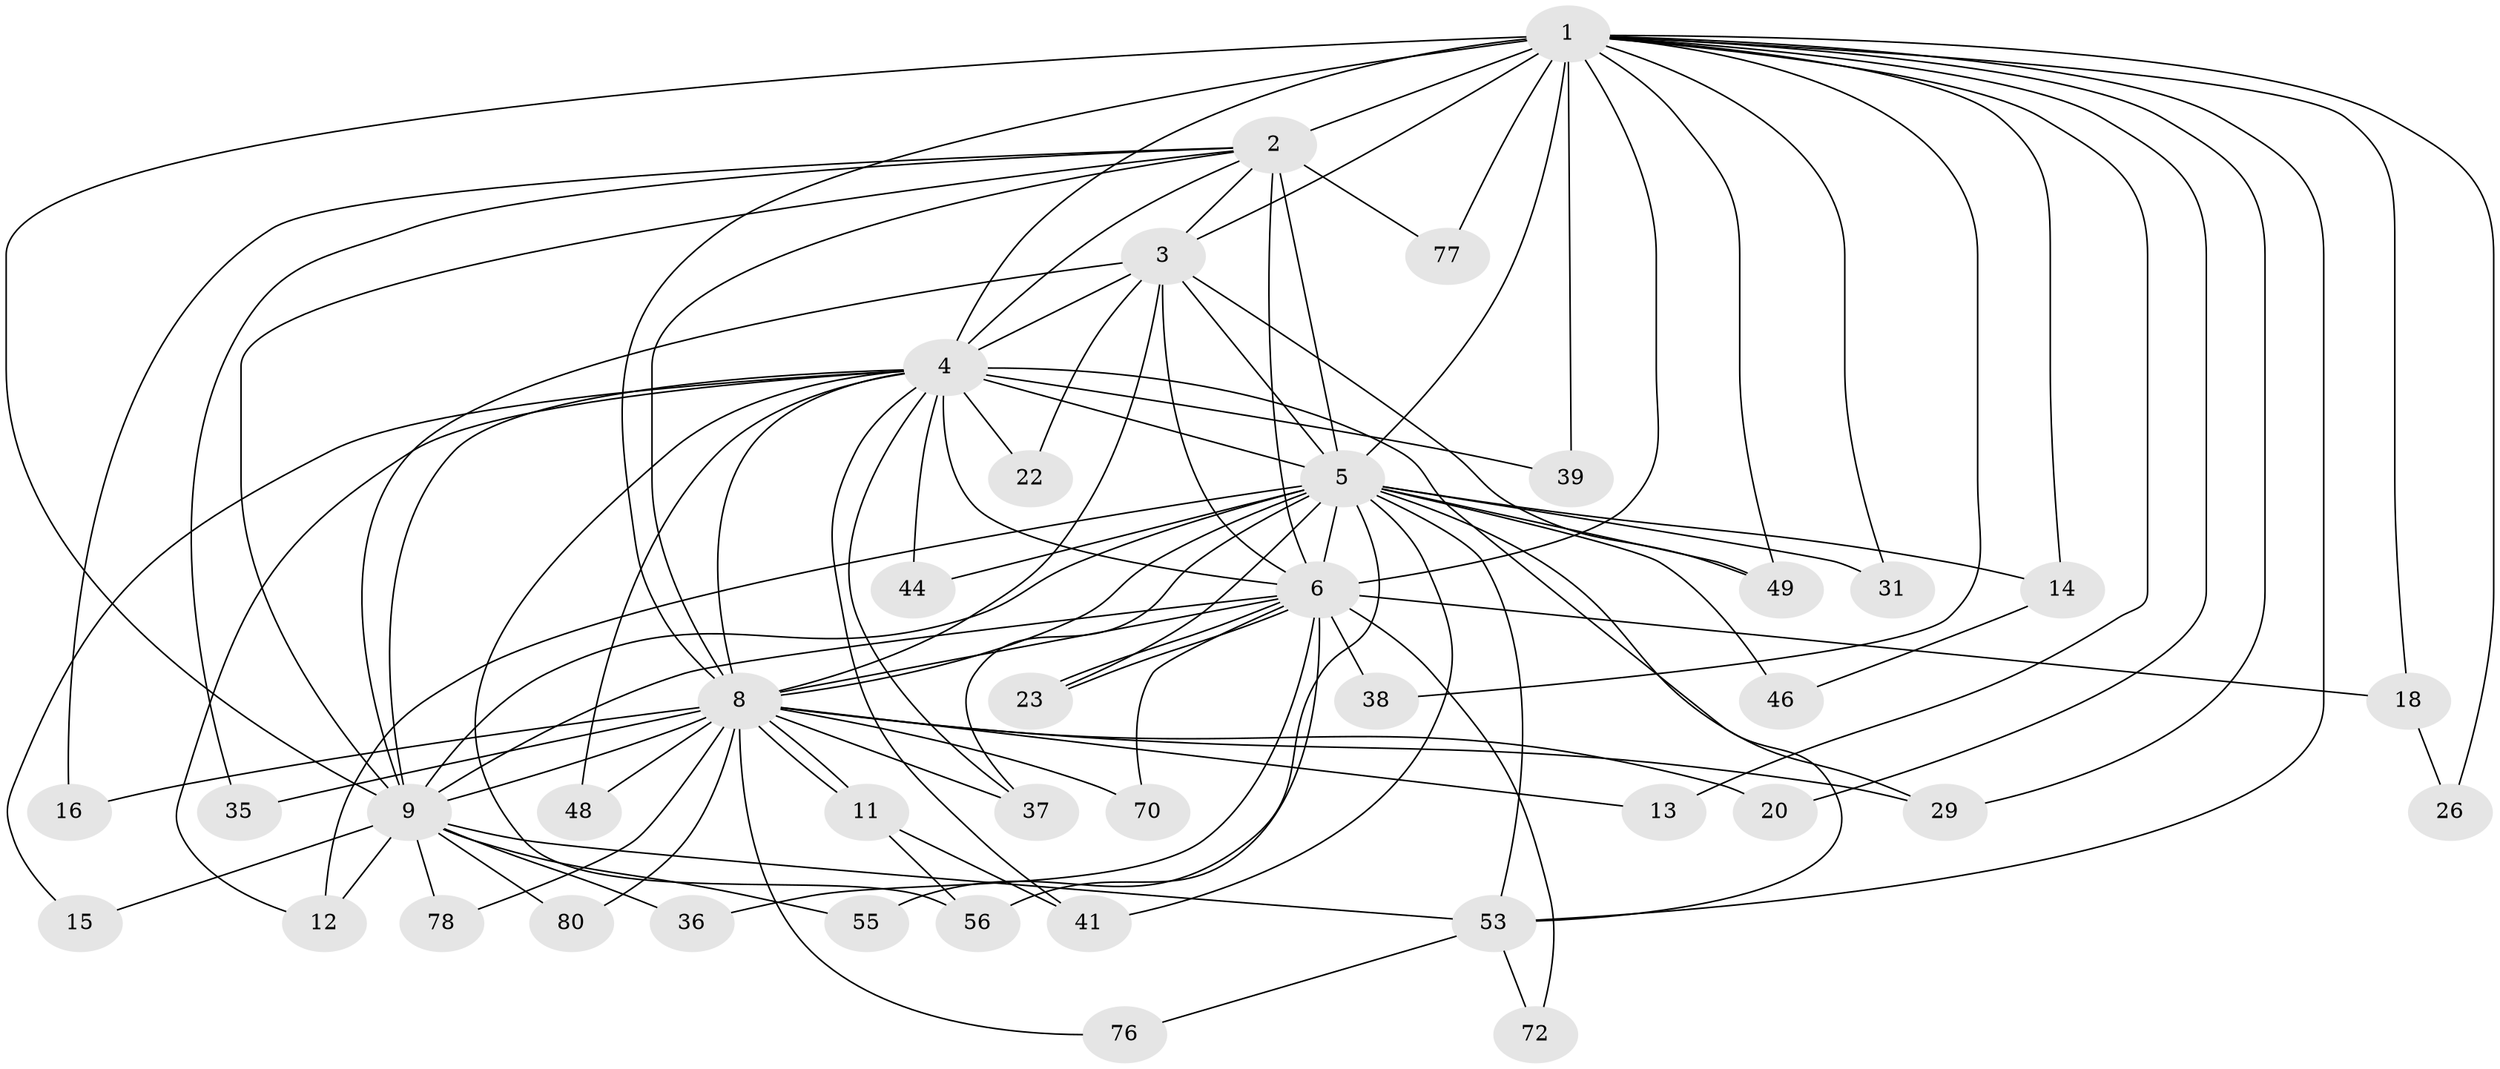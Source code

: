 // original degree distribution, {28: 0.0125, 15: 0.0125, 11: 0.025, 23: 0.0125, 21: 0.0125, 17: 0.0125, 27: 0.0125, 20: 0.0125, 22: 0.0125, 4: 0.1, 3: 0.2, 2: 0.5625, 5: 0.0125}
// Generated by graph-tools (version 1.1) at 2025/14/03/09/25 04:14:17]
// undirected, 40 vertices, 101 edges
graph export_dot {
graph [start="1"]
  node [color=gray90,style=filled];
  1 [super="+59+42"];
  2 [super="+19"];
  3;
  4 [super="+51+45"];
  5 [super="+61+7+17"];
  6;
  8 [super="+47"];
  9 [super="+28+32"];
  11;
  12 [super="+30"];
  13;
  14 [super="+21"];
  15;
  16 [super="+34"];
  18;
  20;
  22;
  23 [super="+50"];
  26;
  29 [super="+58"];
  31;
  35 [super="+73"];
  36;
  37 [super="+57"];
  38;
  39;
  41 [super="+63"];
  44;
  46;
  48;
  49;
  53 [super="+62"];
  55;
  56 [super="+68"];
  70;
  72;
  76;
  77;
  78;
  80;
  1 -- 2 [weight=2];
  1 -- 3;
  1 -- 4;
  1 -- 5 [weight=8];
  1 -- 6 [weight=3];
  1 -- 8;
  1 -- 9;
  1 -- 13;
  1 -- 14 [weight=2];
  1 -- 18;
  1 -- 20;
  1 -- 26;
  1 -- 29;
  1 -- 31;
  1 -- 38;
  1 -- 39;
  1 -- 49;
  1 -- 53;
  1 -- 77;
  2 -- 3;
  2 -- 4;
  2 -- 5 [weight=6];
  2 -- 6;
  2 -- 8 [weight=2];
  2 -- 9 [weight=2];
  2 -- 16;
  2 -- 35;
  2 -- 77;
  3 -- 4;
  3 -- 5 [weight=3];
  3 -- 6;
  3 -- 8;
  3 -- 9;
  3 -- 22;
  3 -- 49;
  4 -- 5 [weight=4];
  4 -- 6;
  4 -- 8 [weight=2];
  4 -- 9 [weight=2];
  4 -- 12;
  4 -- 15;
  4 -- 22;
  4 -- 39;
  4 -- 41;
  4 -- 44;
  4 -- 48;
  4 -- 56;
  4 -- 53 [weight=2];
  4 -- 37;
  5 -- 6 [weight=4];
  5 -- 8 [weight=4];
  5 -- 9 [weight=5];
  5 -- 12;
  5 -- 14;
  5 -- 23;
  5 -- 29 [weight=2];
  5 -- 31 [weight=2];
  5 -- 37;
  5 -- 41;
  5 -- 46 [weight=2];
  5 -- 49;
  5 -- 53 [weight=2];
  5 -- 55;
  5 -- 44;
  6 -- 8;
  6 -- 9 [weight=2];
  6 -- 18;
  6 -- 23;
  6 -- 23;
  6 -- 36;
  6 -- 38;
  6 -- 56;
  6 -- 70;
  6 -- 72;
  8 -- 9;
  8 -- 11;
  8 -- 11;
  8 -- 13;
  8 -- 16 [weight=2];
  8 -- 20;
  8 -- 29;
  8 -- 35 [weight=2];
  8 -- 37;
  8 -- 48;
  8 -- 70;
  8 -- 76;
  8 -- 78;
  8 -- 80;
  9 -- 12;
  9 -- 15;
  9 -- 36;
  9 -- 53;
  9 -- 55;
  9 -- 78;
  9 -- 80;
  11 -- 41;
  11 -- 56;
  14 -- 46;
  18 -- 26;
  53 -- 72;
  53 -- 76;
}
